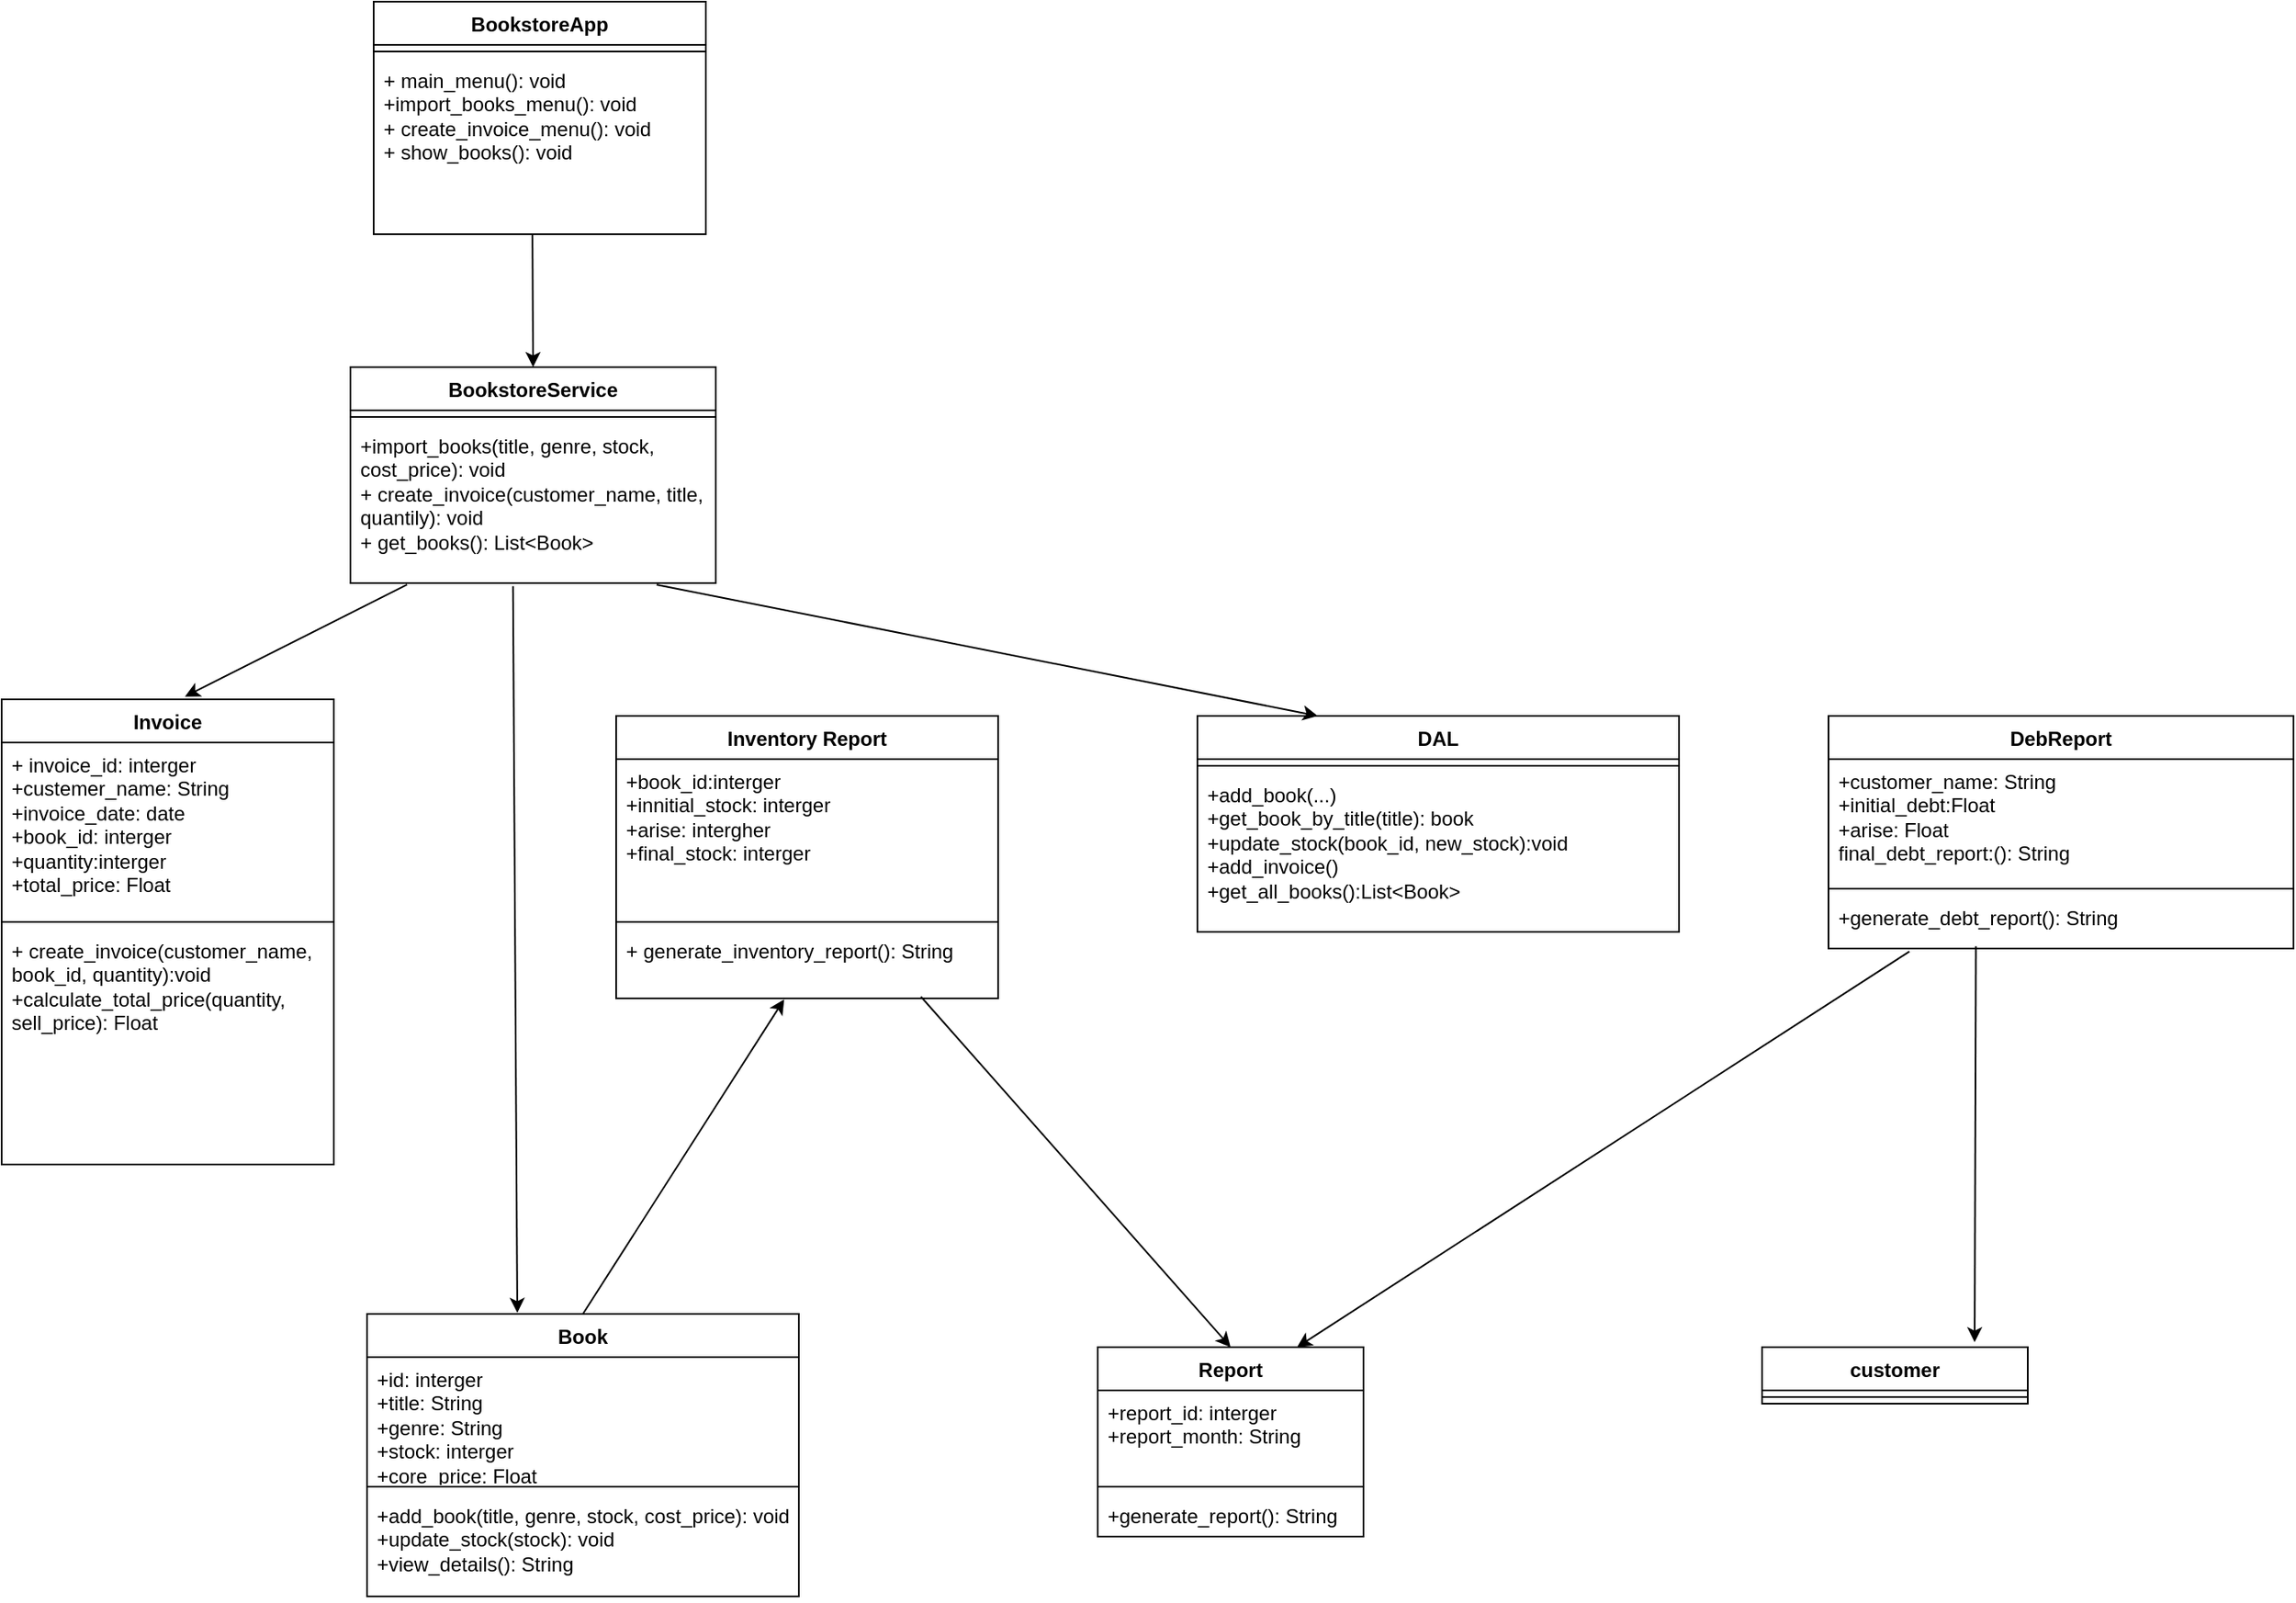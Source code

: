 <mxfile version="26.1.3">
  <diagram name="Lab4_7" id="ipPQ2J51Wn1R1ycVvAwN">
    <mxGraphModel grid="1" page="1" gridSize="10" guides="1" tooltips="1" connect="1" arrows="1" fold="1" pageScale="1" pageWidth="827" pageHeight="1169" math="0" shadow="0">
      <root>
        <mxCell id="0" />
        <mxCell id="1" parent="0" />
        <mxCell id="jw6jscuct_E67Px7HR3Y-1" value="BookstoreApp&lt;div&gt;&lt;br&gt;&lt;/div&gt;" style="swimlane;fontStyle=1;align=center;verticalAlign=top;childLayout=stackLayout;horizontal=1;startSize=26;horizontalStack=0;resizeParent=1;resizeParentMax=0;resizeLast=0;collapsible=1;marginBottom=0;whiteSpace=wrap;html=1;" vertex="1" parent="1">
          <mxGeometry x="314" y="90" width="200" height="140" as="geometry" />
        </mxCell>
        <mxCell id="jw6jscuct_E67Px7HR3Y-3" value="" style="line;strokeWidth=1;fillColor=none;align=left;verticalAlign=middle;spacingTop=-1;spacingLeft=3;spacingRight=3;rotatable=0;labelPosition=right;points=[];portConstraint=eastwest;strokeColor=inherit;" vertex="1" parent="jw6jscuct_E67Px7HR3Y-1">
          <mxGeometry y="26" width="200" height="8" as="geometry" />
        </mxCell>
        <mxCell id="jw6jscuct_E67Px7HR3Y-4" value="+ main_menu(): void&lt;div&gt;+import_books_menu(): void&lt;/div&gt;&lt;div&gt;+ create_invoice_menu(): void&lt;/div&gt;&lt;div&gt;+ show_books(): void&lt;/div&gt;" style="text;strokeColor=none;fillColor=none;align=left;verticalAlign=top;spacingLeft=4;spacingRight=4;overflow=hidden;rotatable=0;points=[[0,0.5],[1,0.5]];portConstraint=eastwest;whiteSpace=wrap;html=1;" vertex="1" parent="jw6jscuct_E67Px7HR3Y-1">
          <mxGeometry y="34" width="200" height="106" as="geometry" />
        </mxCell>
        <mxCell id="jw6jscuct_E67Px7HR3Y-5" value="BookstoreService" style="swimlane;fontStyle=1;align=center;verticalAlign=top;childLayout=stackLayout;horizontal=1;startSize=26;horizontalStack=0;resizeParent=1;resizeParentMax=0;resizeLast=0;collapsible=1;marginBottom=0;whiteSpace=wrap;html=1;" vertex="1" parent="1">
          <mxGeometry x="300" y="310" width="220" height="130" as="geometry" />
        </mxCell>
        <mxCell id="jw6jscuct_E67Px7HR3Y-7" value="" style="line;strokeWidth=1;fillColor=none;align=left;verticalAlign=middle;spacingTop=-1;spacingLeft=3;spacingRight=3;rotatable=0;labelPosition=right;points=[];portConstraint=eastwest;strokeColor=inherit;" vertex="1" parent="jw6jscuct_E67Px7HR3Y-5">
          <mxGeometry y="26" width="220" height="8" as="geometry" />
        </mxCell>
        <mxCell id="jw6jscuct_E67Px7HR3Y-8" value="+import_books(title, genre, stock, cost_price): void&lt;div&gt;+ create_invoice(customer_name, title, quantily): void&lt;/div&gt;&lt;div&gt;+ get_books(): List&amp;lt;Book&amp;gt;&lt;/div&gt;" style="text;strokeColor=none;fillColor=none;align=left;verticalAlign=top;spacingLeft=4;spacingRight=4;overflow=hidden;rotatable=0;points=[[0,0.5],[1,0.5]];portConstraint=eastwest;whiteSpace=wrap;html=1;" vertex="1" parent="jw6jscuct_E67Px7HR3Y-5">
          <mxGeometry y="34" width="220" height="96" as="geometry" />
        </mxCell>
        <mxCell id="jw6jscuct_E67Px7HR3Y-14" value="Invoice" style="swimlane;fontStyle=1;align=center;verticalAlign=top;childLayout=stackLayout;horizontal=1;startSize=26;horizontalStack=0;resizeParent=1;resizeParentMax=0;resizeLast=0;collapsible=1;marginBottom=0;whiteSpace=wrap;html=1;" vertex="1" parent="1">
          <mxGeometry x="90" y="510" width="200" height="280" as="geometry" />
        </mxCell>
        <mxCell id="jw6jscuct_E67Px7HR3Y-15" value="+ invoice_id: interger&lt;br&gt;+custemer_name: String&amp;nbsp;&lt;div&gt;+invoice_date: date&lt;br&gt;+book_id: interger&lt;/div&gt;&lt;div&gt;+quantity:interger&lt;br&gt;+total_price: Float&lt;/div&gt;" style="text;strokeColor=none;fillColor=none;align=left;verticalAlign=top;spacingLeft=4;spacingRight=4;overflow=hidden;rotatable=0;points=[[0,0.5],[1,0.5]];portConstraint=eastwest;whiteSpace=wrap;html=1;" vertex="1" parent="jw6jscuct_E67Px7HR3Y-14">
          <mxGeometry y="26" width="200" height="104" as="geometry" />
        </mxCell>
        <mxCell id="jw6jscuct_E67Px7HR3Y-16" value="" style="line;strokeWidth=1;fillColor=none;align=left;verticalAlign=middle;spacingTop=-1;spacingLeft=3;spacingRight=3;rotatable=0;labelPosition=right;points=[];portConstraint=eastwest;strokeColor=inherit;" vertex="1" parent="jw6jscuct_E67Px7HR3Y-14">
          <mxGeometry y="130" width="200" height="8" as="geometry" />
        </mxCell>
        <mxCell id="jw6jscuct_E67Px7HR3Y-17" value="+ create_invoice(customer_name, book_id, quantity):void&lt;div&gt;+calculate_total_price(quantity, sell_price): Float&lt;/div&gt;" style="text;strokeColor=none;fillColor=none;align=left;verticalAlign=top;spacingLeft=4;spacingRight=4;overflow=hidden;rotatable=0;points=[[0,0.5],[1,0.5]];portConstraint=eastwest;whiteSpace=wrap;html=1;" vertex="1" parent="jw6jscuct_E67Px7HR3Y-14">
          <mxGeometry y="138" width="200" height="142" as="geometry" />
        </mxCell>
        <mxCell id="jw6jscuct_E67Px7HR3Y-18" value="Inventory Report" style="swimlane;fontStyle=1;align=center;verticalAlign=top;childLayout=stackLayout;horizontal=1;startSize=26;horizontalStack=0;resizeParent=1;resizeParentMax=0;resizeLast=0;collapsible=1;marginBottom=0;whiteSpace=wrap;html=1;" vertex="1" parent="1">
          <mxGeometry x="460" y="520" width="230" height="170" as="geometry" />
        </mxCell>
        <mxCell id="jw6jscuct_E67Px7HR3Y-19" value="+book_id:interger&lt;div&gt;+innitial_stock: interger&lt;/div&gt;&lt;div&gt;+arise: intergher&lt;/div&gt;&lt;div&gt;+final_stock: interger&lt;/div&gt;" style="text;strokeColor=none;fillColor=none;align=left;verticalAlign=top;spacingLeft=4;spacingRight=4;overflow=hidden;rotatable=0;points=[[0,0.5],[1,0.5]];portConstraint=eastwest;whiteSpace=wrap;html=1;" vertex="1" parent="jw6jscuct_E67Px7HR3Y-18">
          <mxGeometry y="26" width="230" height="94" as="geometry" />
        </mxCell>
        <mxCell id="jw6jscuct_E67Px7HR3Y-20" value="" style="line;strokeWidth=1;fillColor=none;align=left;verticalAlign=middle;spacingTop=-1;spacingLeft=3;spacingRight=3;rotatable=0;labelPosition=right;points=[];portConstraint=eastwest;strokeColor=inherit;" vertex="1" parent="jw6jscuct_E67Px7HR3Y-18">
          <mxGeometry y="120" width="230" height="8" as="geometry" />
        </mxCell>
        <mxCell id="jw6jscuct_E67Px7HR3Y-21" value="+ generate_inventory_report(): String" style="text;strokeColor=none;fillColor=none;align=left;verticalAlign=top;spacingLeft=4;spacingRight=4;overflow=hidden;rotatable=0;points=[[0,0.5],[1,0.5]];portConstraint=eastwest;whiteSpace=wrap;html=1;" vertex="1" parent="jw6jscuct_E67Px7HR3Y-18">
          <mxGeometry y="128" width="230" height="42" as="geometry" />
        </mxCell>
        <mxCell id="jw6jscuct_E67Px7HR3Y-22" value="DAL" style="swimlane;fontStyle=1;align=center;verticalAlign=top;childLayout=stackLayout;horizontal=1;startSize=26;horizontalStack=0;resizeParent=1;resizeParentMax=0;resizeLast=0;collapsible=1;marginBottom=0;whiteSpace=wrap;html=1;" vertex="1" parent="1">
          <mxGeometry x="810" y="520" width="290" height="130" as="geometry" />
        </mxCell>
        <mxCell id="jw6jscuct_E67Px7HR3Y-24" value="" style="line;strokeWidth=1;fillColor=none;align=left;verticalAlign=middle;spacingTop=-1;spacingLeft=3;spacingRight=3;rotatable=0;labelPosition=right;points=[];portConstraint=eastwest;strokeColor=inherit;" vertex="1" parent="jw6jscuct_E67Px7HR3Y-22">
          <mxGeometry y="26" width="290" height="8" as="geometry" />
        </mxCell>
        <mxCell id="jw6jscuct_E67Px7HR3Y-25" value="+add_book(...&lt;span style=&quot;color: light-dark(rgb(0, 0, 0), rgb(255, 255, 255)); background-color: transparent;&quot;&gt;)&lt;/span&gt;&lt;div&gt;&lt;span style=&quot;background-color: transparent; color: light-dark(rgb(0, 0, 0), rgb(255, 255, 255));&quot;&gt;+get_book_by_title(title): book&lt;/span&gt;&lt;/div&gt;&lt;div&gt;&lt;span style=&quot;background-color: transparent; color: light-dark(rgb(0, 0, 0), rgb(255, 255, 255));&quot;&gt;+update_stock(book_id, new_stock):void&lt;/span&gt;&lt;/div&gt;&lt;div&gt;&lt;span style=&quot;background-color: transparent; color: light-dark(rgb(0, 0, 0), rgb(255, 255, 255));&quot;&gt;+add_invoice()&lt;/span&gt;&lt;/div&gt;&lt;div&gt;&lt;span style=&quot;background-color: transparent; color: light-dark(rgb(0, 0, 0), rgb(255, 255, 255));&quot;&gt;+get_all_books():List&amp;lt;Book&amp;gt;&lt;/span&gt;&lt;/div&gt;" style="text;strokeColor=none;fillColor=none;align=left;verticalAlign=top;spacingLeft=4;spacingRight=4;overflow=hidden;rotatable=0;points=[[0,0.5],[1,0.5]];portConstraint=eastwest;whiteSpace=wrap;html=1;" vertex="1" parent="jw6jscuct_E67Px7HR3Y-22">
          <mxGeometry y="34" width="290" height="96" as="geometry" />
        </mxCell>
        <mxCell id="jw6jscuct_E67Px7HR3Y-26" value="DebReport" style="swimlane;fontStyle=1;align=center;verticalAlign=top;childLayout=stackLayout;horizontal=1;startSize=26;horizontalStack=0;resizeParent=1;resizeParentMax=0;resizeLast=0;collapsible=1;marginBottom=0;whiteSpace=wrap;html=1;" vertex="1" parent="1">
          <mxGeometry x="1190" y="520" width="280" height="140" as="geometry" />
        </mxCell>
        <mxCell id="jw6jscuct_E67Px7HR3Y-27" value="+customer_name: String&lt;div&gt;+initial_debt:Float&lt;/div&gt;&lt;div&gt;+arise: Float&lt;/div&gt;&lt;div&gt;final_debt_report:(): String&lt;/div&gt;" style="text;strokeColor=none;fillColor=none;align=left;verticalAlign=top;spacingLeft=4;spacingRight=4;overflow=hidden;rotatable=0;points=[[0,0.5],[1,0.5]];portConstraint=eastwest;whiteSpace=wrap;html=1;" vertex="1" parent="jw6jscuct_E67Px7HR3Y-26">
          <mxGeometry y="26" width="280" height="74" as="geometry" />
        </mxCell>
        <mxCell id="jw6jscuct_E67Px7HR3Y-28" value="" style="line;strokeWidth=1;fillColor=none;align=left;verticalAlign=middle;spacingTop=-1;spacingLeft=3;spacingRight=3;rotatable=0;labelPosition=right;points=[];portConstraint=eastwest;strokeColor=inherit;" vertex="1" parent="jw6jscuct_E67Px7HR3Y-26">
          <mxGeometry y="100" width="280" height="8" as="geometry" />
        </mxCell>
        <mxCell id="jw6jscuct_E67Px7HR3Y-29" value="+generate_debt_report(): String" style="text;strokeColor=none;fillColor=none;align=left;verticalAlign=top;spacingLeft=4;spacingRight=4;overflow=hidden;rotatable=0;points=[[0,0.5],[1,0.5]];portConstraint=eastwest;whiteSpace=wrap;html=1;" vertex="1" parent="jw6jscuct_E67Px7HR3Y-26">
          <mxGeometry y="108" width="280" height="32" as="geometry" />
        </mxCell>
        <mxCell id="jw6jscuct_E67Px7HR3Y-30" value="Book" style="swimlane;fontStyle=1;align=center;verticalAlign=top;childLayout=stackLayout;horizontal=1;startSize=26;horizontalStack=0;resizeParent=1;resizeParentMax=0;resizeLast=0;collapsible=1;marginBottom=0;whiteSpace=wrap;html=1;" vertex="1" parent="1">
          <mxGeometry x="310" y="880" width="260" height="170" as="geometry" />
        </mxCell>
        <mxCell id="jw6jscuct_E67Px7HR3Y-31" value="+id: interger&lt;div&gt;+title: String&lt;/div&gt;&lt;div&gt;+genre: String&lt;/div&gt;&lt;div&gt;+stock: interger&lt;/div&gt;&lt;div&gt;+core_price: Float&lt;span style=&quot;background-color: transparent; color: light-dark(rgb(0, 0, 0), rgb(255, 255, 255)); white-space: pre;&quot;&gt;&#x9;&lt;/span&gt;&lt;/div&gt;" style="text;strokeColor=none;fillColor=none;align=left;verticalAlign=top;spacingLeft=4;spacingRight=4;overflow=hidden;rotatable=0;points=[[0,0.5],[1,0.5]];portConstraint=eastwest;whiteSpace=wrap;html=1;" vertex="1" parent="jw6jscuct_E67Px7HR3Y-30">
          <mxGeometry y="26" width="260" height="74" as="geometry" />
        </mxCell>
        <mxCell id="jw6jscuct_E67Px7HR3Y-32" value="" style="line;strokeWidth=1;fillColor=none;align=left;verticalAlign=middle;spacingTop=-1;spacingLeft=3;spacingRight=3;rotatable=0;labelPosition=right;points=[];portConstraint=eastwest;strokeColor=inherit;" vertex="1" parent="jw6jscuct_E67Px7HR3Y-30">
          <mxGeometry y="100" width="260" height="8" as="geometry" />
        </mxCell>
        <mxCell id="jw6jscuct_E67Px7HR3Y-33" value="+add_book(title, genre, stock, cost_price): void&lt;div&gt;+update_stock(stock): void&lt;/div&gt;&lt;div&gt;+view_details(): String&lt;/div&gt;" style="text;strokeColor=none;fillColor=none;align=left;verticalAlign=top;spacingLeft=4;spacingRight=4;overflow=hidden;rotatable=0;points=[[0,0.5],[1,0.5]];portConstraint=eastwest;whiteSpace=wrap;html=1;" vertex="1" parent="jw6jscuct_E67Px7HR3Y-30">
          <mxGeometry y="108" width="260" height="62" as="geometry" />
        </mxCell>
        <mxCell id="jw6jscuct_E67Px7HR3Y-34" value="Report" style="swimlane;fontStyle=1;align=center;verticalAlign=top;childLayout=stackLayout;horizontal=1;startSize=26;horizontalStack=0;resizeParent=1;resizeParentMax=0;resizeLast=0;collapsible=1;marginBottom=0;whiteSpace=wrap;html=1;" vertex="1" parent="1">
          <mxGeometry x="750" y="900" width="160" height="114" as="geometry" />
        </mxCell>
        <mxCell id="jw6jscuct_E67Px7HR3Y-35" value="+report_id: interger&lt;div&gt;+report_month: String&amp;nbsp;&lt;/div&gt;" style="text;strokeColor=none;fillColor=none;align=left;verticalAlign=top;spacingLeft=4;spacingRight=4;overflow=hidden;rotatable=0;points=[[0,0.5],[1,0.5]];portConstraint=eastwest;whiteSpace=wrap;html=1;" vertex="1" parent="jw6jscuct_E67Px7HR3Y-34">
          <mxGeometry y="26" width="160" height="54" as="geometry" />
        </mxCell>
        <mxCell id="jw6jscuct_E67Px7HR3Y-36" value="" style="line;strokeWidth=1;fillColor=none;align=left;verticalAlign=middle;spacingTop=-1;spacingLeft=3;spacingRight=3;rotatable=0;labelPosition=right;points=[];portConstraint=eastwest;strokeColor=inherit;" vertex="1" parent="jw6jscuct_E67Px7HR3Y-34">
          <mxGeometry y="80" width="160" height="8" as="geometry" />
        </mxCell>
        <mxCell id="jw6jscuct_E67Px7HR3Y-37" value="+generate_report(): String" style="text;strokeColor=none;fillColor=none;align=left;verticalAlign=top;spacingLeft=4;spacingRight=4;overflow=hidden;rotatable=0;points=[[0,0.5],[1,0.5]];portConstraint=eastwest;whiteSpace=wrap;html=1;" vertex="1" parent="jw6jscuct_E67Px7HR3Y-34">
          <mxGeometry y="88" width="160" height="26" as="geometry" />
        </mxCell>
        <mxCell id="jw6jscuct_E67Px7HR3Y-38" value="customer" style="swimlane;fontStyle=1;align=center;verticalAlign=top;childLayout=stackLayout;horizontal=1;startSize=26;horizontalStack=0;resizeParent=1;resizeParentMax=0;resizeLast=0;collapsible=1;marginBottom=0;whiteSpace=wrap;html=1;" vertex="1" parent="1">
          <mxGeometry x="1150" y="900" width="160" height="34" as="geometry" />
        </mxCell>
        <mxCell id="jw6jscuct_E67Px7HR3Y-40" value="" style="line;strokeWidth=1;fillColor=none;align=left;verticalAlign=middle;spacingTop=-1;spacingLeft=3;spacingRight=3;rotatable=0;labelPosition=right;points=[];portConstraint=eastwest;strokeColor=inherit;" vertex="1" parent="jw6jscuct_E67Px7HR3Y-38">
          <mxGeometry y="26" width="160" height="8" as="geometry" />
        </mxCell>
        <mxCell id="jw6jscuct_E67Px7HR3Y-42" value="" style="endArrow=classic;html=1;rounded=0;exitX=0.478;exitY=1.002;exitDx=0;exitDy=0;exitPerimeter=0;entryX=0.5;entryY=0;entryDx=0;entryDy=0;" edge="1" parent="1" source="jw6jscuct_E67Px7HR3Y-4" target="jw6jscuct_E67Px7HR3Y-5">
          <mxGeometry width="50" height="50" relative="1" as="geometry">
            <mxPoint x="510" y="410" as="sourcePoint" />
            <mxPoint x="560" y="360" as="targetPoint" />
          </mxGeometry>
        </mxCell>
        <mxCell id="jw6jscuct_E67Px7HR3Y-43" value="" style="endArrow=classic;html=1;rounded=0;exitX=0.155;exitY=1.01;exitDx=0;exitDy=0;exitPerimeter=0;entryX=0.552;entryY=-0.006;entryDx=0;entryDy=0;entryPerimeter=0;" edge="1" parent="1" source="jw6jscuct_E67Px7HR3Y-8" target="jw6jscuct_E67Px7HR3Y-14">
          <mxGeometry width="50" height="50" relative="1" as="geometry">
            <mxPoint x="510" y="310" as="sourcePoint" />
            <mxPoint x="560" y="260" as="targetPoint" />
          </mxGeometry>
        </mxCell>
        <mxCell id="jw6jscuct_E67Px7HR3Y-44" value="" style="endArrow=classic;html=1;rounded=0;exitX=0.838;exitY=1.01;exitDx=0;exitDy=0;exitPerimeter=0;entryX=0.25;entryY=0;entryDx=0;entryDy=0;" edge="1" parent="1" source="jw6jscuct_E67Px7HR3Y-8" target="jw6jscuct_E67Px7HR3Y-22">
          <mxGeometry width="50" height="50" relative="1" as="geometry">
            <mxPoint x="510" y="510" as="sourcePoint" />
            <mxPoint x="560" y="460" as="targetPoint" />
          </mxGeometry>
        </mxCell>
        <mxCell id="jw6jscuct_E67Px7HR3Y-45" value="" style="endArrow=classic;html=1;rounded=0;exitX=0.445;exitY=1.019;exitDx=0;exitDy=0;exitPerimeter=0;entryX=0.348;entryY=-0.004;entryDx=0;entryDy=0;entryPerimeter=0;" edge="1" parent="1" source="jw6jscuct_E67Px7HR3Y-8" target="jw6jscuct_E67Px7HR3Y-30">
          <mxGeometry width="50" height="50" relative="1" as="geometry">
            <mxPoint x="510" y="510" as="sourcePoint" />
            <mxPoint x="560" y="460" as="targetPoint" />
          </mxGeometry>
        </mxCell>
        <mxCell id="jw6jscuct_E67Px7HR3Y-46" value="" style="endArrow=classic;html=1;rounded=0;exitX=0.5;exitY=0;exitDx=0;exitDy=0;entryX=0.44;entryY=1.014;entryDx=0;entryDy=0;entryPerimeter=0;" edge="1" parent="1" source="jw6jscuct_E67Px7HR3Y-30" target="jw6jscuct_E67Px7HR3Y-21">
          <mxGeometry width="50" height="50" relative="1" as="geometry">
            <mxPoint x="510" y="710" as="sourcePoint" />
            <mxPoint x="560" y="660" as="targetPoint" />
          </mxGeometry>
        </mxCell>
        <mxCell id="jw6jscuct_E67Px7HR3Y-47" value="" style="endArrow=classic;html=1;rounded=0;exitX=0.798;exitY=0.976;exitDx=0;exitDy=0;exitPerimeter=0;entryX=0.5;entryY=0;entryDx=0;entryDy=0;" edge="1" parent="1" source="jw6jscuct_E67Px7HR3Y-21" target="jw6jscuct_E67Px7HR3Y-34">
          <mxGeometry width="50" height="50" relative="1" as="geometry">
            <mxPoint x="510" y="810" as="sourcePoint" />
            <mxPoint x="560" y="760" as="targetPoint" />
          </mxGeometry>
        </mxCell>
        <mxCell id="jw6jscuct_E67Px7HR3Y-48" value="" style="endArrow=classic;html=1;rounded=0;exitX=0.174;exitY=1.056;exitDx=0;exitDy=0;exitPerimeter=0;entryX=0.75;entryY=0;entryDx=0;entryDy=0;" edge="1" parent="1" source="jw6jscuct_E67Px7HR3Y-29" target="jw6jscuct_E67Px7HR3Y-34">
          <mxGeometry width="50" height="50" relative="1" as="geometry">
            <mxPoint x="780" y="810" as="sourcePoint" />
            <mxPoint x="830" y="760" as="targetPoint" />
          </mxGeometry>
        </mxCell>
        <mxCell id="jw6jscuct_E67Px7HR3Y-49" value="" style="endArrow=classic;html=1;rounded=0;exitX=0.317;exitY=0.956;exitDx=0;exitDy=0;exitPerimeter=0;entryX=0.8;entryY=-0.088;entryDx=0;entryDy=0;entryPerimeter=0;" edge="1" parent="1" source="jw6jscuct_E67Px7HR3Y-29" target="jw6jscuct_E67Px7HR3Y-38">
          <mxGeometry width="50" height="50" relative="1" as="geometry">
            <mxPoint x="780" y="810" as="sourcePoint" />
            <mxPoint x="830" y="760" as="targetPoint" />
          </mxGeometry>
        </mxCell>
      </root>
    </mxGraphModel>
  </diagram>
</mxfile>

